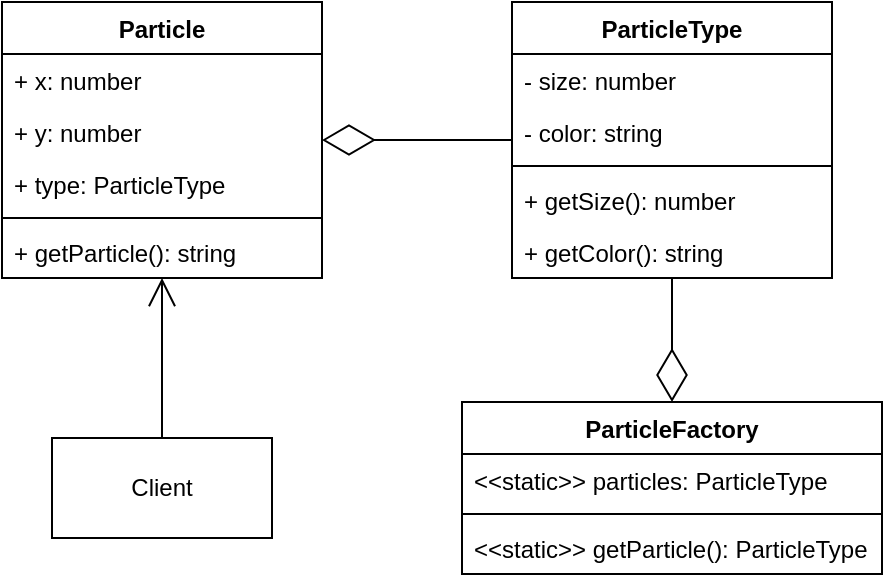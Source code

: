 <mxfile version="21.3.3" type="device">
  <diagram id="C5RBs43oDa-KdzZeNtuy" name="Page-1">
    <mxGraphModel dx="1050" dy="581" grid="1" gridSize="10" guides="1" tooltips="1" connect="1" arrows="1" fold="1" page="1" pageScale="1" pageWidth="827" pageHeight="1169" math="0" shadow="0">
      <root>
        <mxCell id="WIyWlLk6GJQsqaUBKTNV-0" />
        <mxCell id="WIyWlLk6GJQsqaUBKTNV-1" parent="WIyWlLk6GJQsqaUBKTNV-0" />
        <mxCell id="GQACmn0jV0vaVqxmoJ_N-0" value="Particle" style="swimlane;fontStyle=1;align=center;verticalAlign=top;childLayout=stackLayout;horizontal=1;startSize=26;horizontalStack=0;resizeParent=1;resizeParentMax=0;resizeLast=0;collapsible=1;marginBottom=0;whiteSpace=wrap;html=1;" vertex="1" parent="WIyWlLk6GJQsqaUBKTNV-1">
          <mxGeometry x="225" y="90" width="160" height="138" as="geometry" />
        </mxCell>
        <mxCell id="GQACmn0jV0vaVqxmoJ_N-1" value="+ x: number" style="text;strokeColor=none;fillColor=none;align=left;verticalAlign=top;spacingLeft=4;spacingRight=4;overflow=hidden;rotatable=0;points=[[0,0.5],[1,0.5]];portConstraint=eastwest;whiteSpace=wrap;html=1;" vertex="1" parent="GQACmn0jV0vaVqxmoJ_N-0">
          <mxGeometry y="26" width="160" height="26" as="geometry" />
        </mxCell>
        <mxCell id="GQACmn0jV0vaVqxmoJ_N-5" value="+ y: number" style="text;strokeColor=none;fillColor=none;align=left;verticalAlign=top;spacingLeft=4;spacingRight=4;overflow=hidden;rotatable=0;points=[[0,0.5],[1,0.5]];portConstraint=eastwest;whiteSpace=wrap;html=1;" vertex="1" parent="GQACmn0jV0vaVqxmoJ_N-0">
          <mxGeometry y="52" width="160" height="26" as="geometry" />
        </mxCell>
        <mxCell id="GQACmn0jV0vaVqxmoJ_N-6" value="+ type: ParticleType" style="text;strokeColor=none;fillColor=none;align=left;verticalAlign=top;spacingLeft=4;spacingRight=4;overflow=hidden;rotatable=0;points=[[0,0.5],[1,0.5]];portConstraint=eastwest;whiteSpace=wrap;html=1;" vertex="1" parent="GQACmn0jV0vaVqxmoJ_N-0">
          <mxGeometry y="78" width="160" height="26" as="geometry" />
        </mxCell>
        <mxCell id="GQACmn0jV0vaVqxmoJ_N-2" value="" style="line;strokeWidth=1;fillColor=none;align=left;verticalAlign=middle;spacingTop=-1;spacingLeft=3;spacingRight=3;rotatable=0;labelPosition=right;points=[];portConstraint=eastwest;strokeColor=inherit;" vertex="1" parent="GQACmn0jV0vaVqxmoJ_N-0">
          <mxGeometry y="104" width="160" height="8" as="geometry" />
        </mxCell>
        <mxCell id="GQACmn0jV0vaVqxmoJ_N-3" value="+ getParticle(): string" style="text;strokeColor=none;fillColor=none;align=left;verticalAlign=top;spacingLeft=4;spacingRight=4;overflow=hidden;rotatable=0;points=[[0,0.5],[1,0.5]];portConstraint=eastwest;whiteSpace=wrap;html=1;" vertex="1" parent="GQACmn0jV0vaVqxmoJ_N-0">
          <mxGeometry y="112" width="160" height="26" as="geometry" />
        </mxCell>
        <mxCell id="GQACmn0jV0vaVqxmoJ_N-4" value="Client" style="html=1;whiteSpace=wrap;" vertex="1" parent="WIyWlLk6GJQsqaUBKTNV-1">
          <mxGeometry x="250" y="308" width="110" height="50" as="geometry" />
        </mxCell>
        <mxCell id="GQACmn0jV0vaVqxmoJ_N-7" value="ParticleType" style="swimlane;fontStyle=1;align=center;verticalAlign=top;childLayout=stackLayout;horizontal=1;startSize=26;horizontalStack=0;resizeParent=1;resizeParentMax=0;resizeLast=0;collapsible=1;marginBottom=0;whiteSpace=wrap;html=1;" vertex="1" parent="WIyWlLk6GJQsqaUBKTNV-1">
          <mxGeometry x="480" y="90" width="160" height="138" as="geometry" />
        </mxCell>
        <mxCell id="GQACmn0jV0vaVqxmoJ_N-8" value="- size: number" style="text;strokeColor=none;fillColor=none;align=left;verticalAlign=top;spacingLeft=4;spacingRight=4;overflow=hidden;rotatable=0;points=[[0,0.5],[1,0.5]];portConstraint=eastwest;whiteSpace=wrap;html=1;" vertex="1" parent="GQACmn0jV0vaVqxmoJ_N-7">
          <mxGeometry y="26" width="160" height="26" as="geometry" />
        </mxCell>
        <mxCell id="GQACmn0jV0vaVqxmoJ_N-11" value="- color: string" style="text;strokeColor=none;fillColor=none;align=left;verticalAlign=top;spacingLeft=4;spacingRight=4;overflow=hidden;rotatable=0;points=[[0,0.5],[1,0.5]];portConstraint=eastwest;whiteSpace=wrap;html=1;" vertex="1" parent="GQACmn0jV0vaVqxmoJ_N-7">
          <mxGeometry y="52" width="160" height="26" as="geometry" />
        </mxCell>
        <mxCell id="GQACmn0jV0vaVqxmoJ_N-9" value="" style="line;strokeWidth=1;fillColor=none;align=left;verticalAlign=middle;spacingTop=-1;spacingLeft=3;spacingRight=3;rotatable=0;labelPosition=right;points=[];portConstraint=eastwest;strokeColor=inherit;" vertex="1" parent="GQACmn0jV0vaVqxmoJ_N-7">
          <mxGeometry y="78" width="160" height="8" as="geometry" />
        </mxCell>
        <mxCell id="GQACmn0jV0vaVqxmoJ_N-10" value="+ getSize(): number" style="text;strokeColor=none;fillColor=none;align=left;verticalAlign=top;spacingLeft=4;spacingRight=4;overflow=hidden;rotatable=0;points=[[0,0.5],[1,0.5]];portConstraint=eastwest;whiteSpace=wrap;html=1;" vertex="1" parent="GQACmn0jV0vaVqxmoJ_N-7">
          <mxGeometry y="86" width="160" height="26" as="geometry" />
        </mxCell>
        <mxCell id="GQACmn0jV0vaVqxmoJ_N-12" value="+ getColor(): string" style="text;strokeColor=none;fillColor=none;align=left;verticalAlign=top;spacingLeft=4;spacingRight=4;overflow=hidden;rotatable=0;points=[[0,0.5],[1,0.5]];portConstraint=eastwest;whiteSpace=wrap;html=1;" vertex="1" parent="GQACmn0jV0vaVqxmoJ_N-7">
          <mxGeometry y="112" width="160" height="26" as="geometry" />
        </mxCell>
        <mxCell id="GQACmn0jV0vaVqxmoJ_N-13" value="ParticleFactory" style="swimlane;fontStyle=1;align=center;verticalAlign=top;childLayout=stackLayout;horizontal=1;startSize=26;horizontalStack=0;resizeParent=1;resizeParentMax=0;resizeLast=0;collapsible=1;marginBottom=0;whiteSpace=wrap;html=1;" vertex="1" parent="WIyWlLk6GJQsqaUBKTNV-1">
          <mxGeometry x="455" y="290" width="210" height="86" as="geometry" />
        </mxCell>
        <mxCell id="GQACmn0jV0vaVqxmoJ_N-14" value="&amp;lt;&amp;lt;static&amp;gt;&amp;gt; particles: ParticleType" style="text;strokeColor=none;fillColor=none;align=left;verticalAlign=top;spacingLeft=4;spacingRight=4;overflow=hidden;rotatable=0;points=[[0,0.5],[1,0.5]];portConstraint=eastwest;whiteSpace=wrap;html=1;" vertex="1" parent="GQACmn0jV0vaVqxmoJ_N-13">
          <mxGeometry y="26" width="210" height="26" as="geometry" />
        </mxCell>
        <mxCell id="GQACmn0jV0vaVqxmoJ_N-15" value="" style="line;strokeWidth=1;fillColor=none;align=left;verticalAlign=middle;spacingTop=-1;spacingLeft=3;spacingRight=3;rotatable=0;labelPosition=right;points=[];portConstraint=eastwest;strokeColor=inherit;" vertex="1" parent="GQACmn0jV0vaVqxmoJ_N-13">
          <mxGeometry y="52" width="210" height="8" as="geometry" />
        </mxCell>
        <mxCell id="GQACmn0jV0vaVqxmoJ_N-16" value="&amp;lt;&amp;lt;static&amp;gt;&amp;gt; getParticle(): ParticleType" style="text;strokeColor=none;fillColor=none;align=left;verticalAlign=top;spacingLeft=4;spacingRight=4;overflow=hidden;rotatable=0;points=[[0,0.5],[1,0.5]];portConstraint=eastwest;whiteSpace=wrap;html=1;" vertex="1" parent="GQACmn0jV0vaVqxmoJ_N-13">
          <mxGeometry y="60" width="210" height="26" as="geometry" />
        </mxCell>
        <mxCell id="GQACmn0jV0vaVqxmoJ_N-19" value="" style="endArrow=diamondThin;endFill=0;endSize=24;html=1;rounded=0;" edge="1" parent="WIyWlLk6GJQsqaUBKTNV-1" source="GQACmn0jV0vaVqxmoJ_N-7" target="GQACmn0jV0vaVqxmoJ_N-0">
          <mxGeometry width="160" relative="1" as="geometry">
            <mxPoint x="240" y="490" as="sourcePoint" />
            <mxPoint x="420" y="110" as="targetPoint" />
          </mxGeometry>
        </mxCell>
        <mxCell id="GQACmn0jV0vaVqxmoJ_N-20" value="" style="endArrow=diamondThin;endFill=0;endSize=24;html=1;rounded=0;" edge="1" parent="WIyWlLk6GJQsqaUBKTNV-1" source="GQACmn0jV0vaVqxmoJ_N-7" target="GQACmn0jV0vaVqxmoJ_N-13">
          <mxGeometry width="160" relative="1" as="geometry">
            <mxPoint x="310" y="510" as="sourcePoint" />
            <mxPoint x="470" y="510" as="targetPoint" />
            <Array as="points" />
          </mxGeometry>
        </mxCell>
        <mxCell id="GQACmn0jV0vaVqxmoJ_N-21" value="" style="endArrow=open;endFill=1;endSize=12;html=1;rounded=0;" edge="1" parent="WIyWlLk6GJQsqaUBKTNV-1" source="GQACmn0jV0vaVqxmoJ_N-4" target="GQACmn0jV0vaVqxmoJ_N-0">
          <mxGeometry width="160" relative="1" as="geometry">
            <mxPoint x="50" y="280" as="sourcePoint" />
            <mxPoint x="210" y="280" as="targetPoint" />
          </mxGeometry>
        </mxCell>
      </root>
    </mxGraphModel>
  </diagram>
</mxfile>

